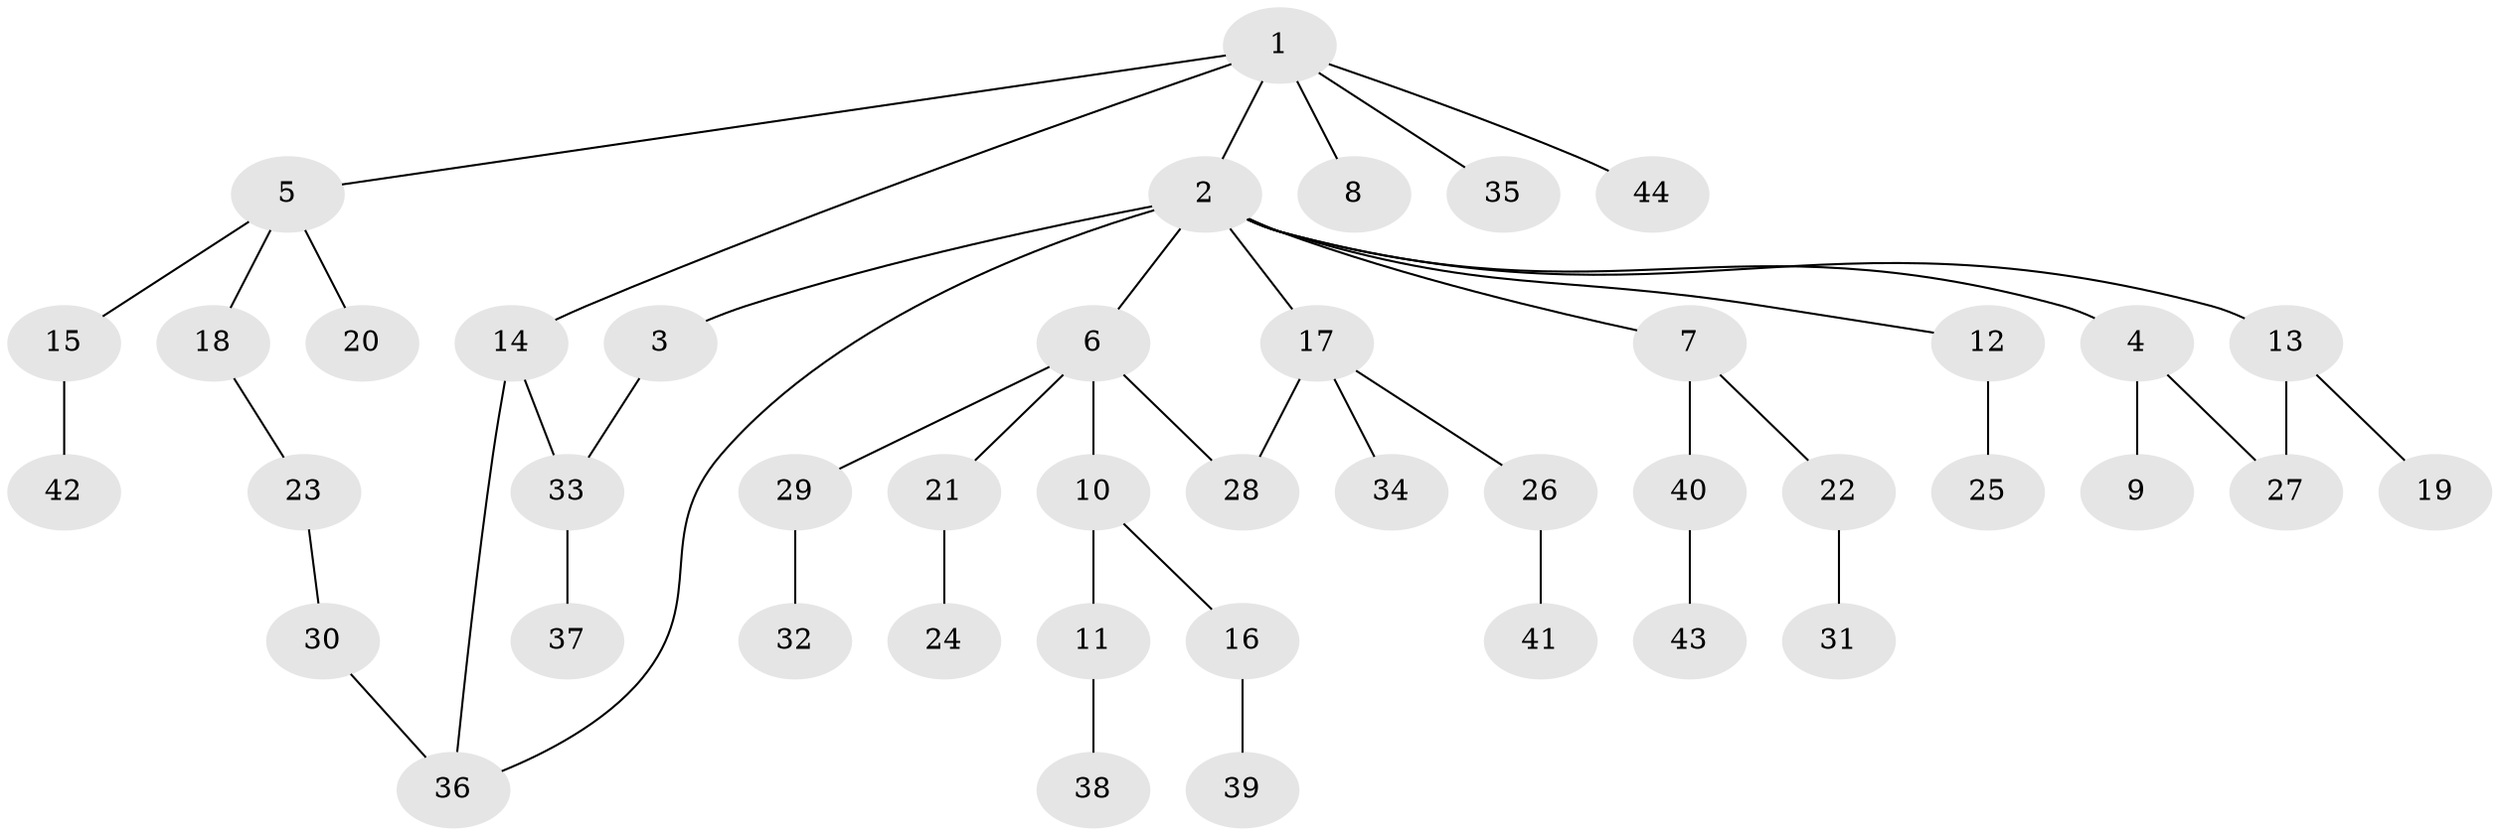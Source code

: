 // original degree distribution, {7: 0.012048192771084338, 10: 0.012048192771084338, 3: 0.1686746987951807, 5: 0.012048192771084338, 6: 0.012048192771084338, 4: 0.060240963855421686, 2: 0.2891566265060241, 1: 0.43373493975903615}
// Generated by graph-tools (version 1.1) at 2025/34/03/09/25 02:34:22]
// undirected, 44 vertices, 48 edges
graph export_dot {
graph [start="1"]
  node [color=gray90,style=filled];
  1;
  2;
  3;
  4;
  5;
  6;
  7;
  8;
  9;
  10;
  11;
  12;
  13;
  14;
  15;
  16;
  17;
  18;
  19;
  20;
  21;
  22;
  23;
  24;
  25;
  26;
  27;
  28;
  29;
  30;
  31;
  32;
  33;
  34;
  35;
  36;
  37;
  38;
  39;
  40;
  41;
  42;
  43;
  44;
  1 -- 2 [weight=1.0];
  1 -- 5 [weight=1.0];
  1 -- 8 [weight=1.0];
  1 -- 14 [weight=1.0];
  1 -- 35 [weight=1.0];
  1 -- 44 [weight=1.0];
  2 -- 3 [weight=1.0];
  2 -- 4 [weight=1.0];
  2 -- 6 [weight=1.0];
  2 -- 7 [weight=1.0];
  2 -- 12 [weight=1.0];
  2 -- 13 [weight=1.0];
  2 -- 17 [weight=1.0];
  2 -- 36 [weight=1.0];
  3 -- 33 [weight=1.0];
  4 -- 9 [weight=1.0];
  4 -- 27 [weight=1.0];
  5 -- 15 [weight=1.0];
  5 -- 18 [weight=1.0];
  5 -- 20 [weight=1.0];
  6 -- 10 [weight=1.0];
  6 -- 21 [weight=1.0];
  6 -- 28 [weight=1.0];
  6 -- 29 [weight=1.0];
  7 -- 22 [weight=1.0];
  7 -- 40 [weight=1.0];
  10 -- 11 [weight=1.0];
  10 -- 16 [weight=1.0];
  11 -- 38 [weight=1.0];
  12 -- 25 [weight=2.0];
  13 -- 19 [weight=1.0];
  13 -- 27 [weight=2.0];
  14 -- 33 [weight=1.0];
  14 -- 36 [weight=1.0];
  15 -- 42 [weight=1.0];
  16 -- 39 [weight=1.0];
  17 -- 26 [weight=1.0];
  17 -- 28 [weight=1.0];
  17 -- 34 [weight=1.0];
  18 -- 23 [weight=1.0];
  21 -- 24 [weight=1.0];
  22 -- 31 [weight=1.0];
  23 -- 30 [weight=1.0];
  26 -- 41 [weight=1.0];
  29 -- 32 [weight=2.0];
  30 -- 36 [weight=1.0];
  33 -- 37 [weight=1.0];
  40 -- 43 [weight=1.0];
}
